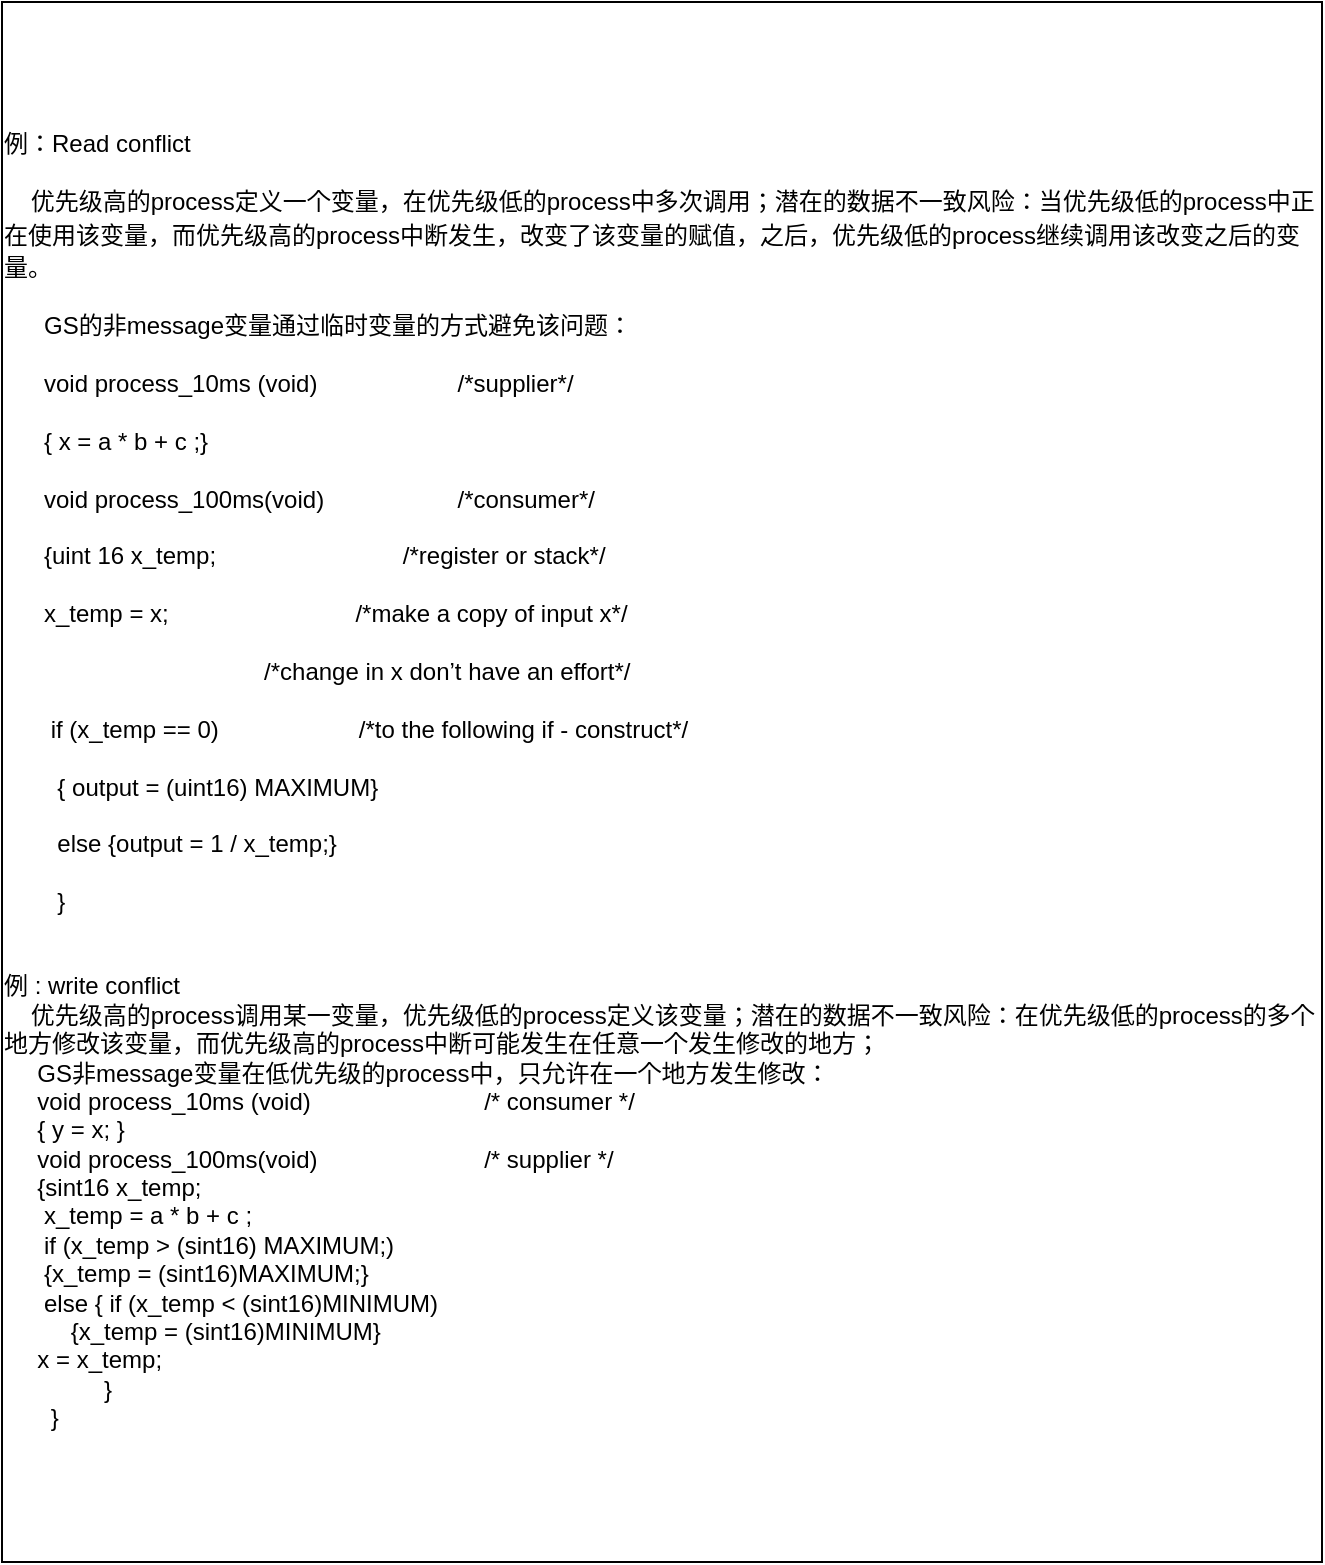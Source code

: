 <mxfile version="21.6.9" type="github">
  <diagram name="第 1 页" id="eNavZxzioDSDNHBg3sO3">
    <mxGraphModel dx="794" dy="1647" grid="1" gridSize="10" guides="1" tooltips="1" connect="1" arrows="1" fold="1" page="1" pageScale="1" pageWidth="827" pageHeight="1169" math="0" shadow="0">
      <root>
        <mxCell id="0" />
        <mxCell id="1" parent="0" />
        <mxCell id="dZooPLLXQe413P6dKxfY-1" value="&lt;p style=&quot;text-align: left; line-height: 140%;&quot; class=&quot;MsoNormal&quot;&gt;例：Read conflict&lt;/p&gt;&lt;p style=&quot;text-align: left; line-height: 140%;&quot; class=&quot;MsoNormal&quot;&gt;&amp;nbsp; &amp;nbsp; 优先级高的process定义一个变量，在优先级低的process中多次调用；潜在的数据不一致风险：当优先级低的process中正在使用该变量，而优先级高的process中断发生，改变了该变量的赋值，之后，优先级低的process继续调用该改变之后的变量。&lt;/p&gt;&lt;p style=&quot;text-align: left; line-height: 140%;&quot; class=&quot;MsoNormal&quot;&gt;&amp;nbsp; &amp;nbsp; &amp;nbsp; GS的非message变量通过临时变量的方式避免该问题：&lt;/p&gt;&lt;p style=&quot;text-align: left; line-height: 140%;&quot; class=&quot;MsoNormal&quot;&gt;&amp;nbsp; &amp;nbsp; &amp;nbsp; void process_10ms (void)&amp;nbsp; &amp;nbsp; &amp;nbsp; &amp;nbsp; &amp;nbsp; &amp;nbsp; &amp;nbsp; &amp;nbsp; &amp;nbsp; &amp;nbsp; &amp;nbsp;/*supplier*/&lt;/p&gt;&lt;p style=&quot;text-align: left; line-height: 140%;&quot; class=&quot;MsoNormal&quot;&gt;&amp;nbsp; &amp;nbsp; &amp;nbsp; { x = a * b + c ;}&lt;/p&gt;&lt;p style=&quot;text-align: left; line-height: 140%;&quot; class=&quot;MsoNormal&quot;&gt;&amp;nbsp; &amp;nbsp; &amp;nbsp; void process_100ms(void)&amp;nbsp; &amp;nbsp; &amp;nbsp; &amp;nbsp; &amp;nbsp; &amp;nbsp; &amp;nbsp; &amp;nbsp; &amp;nbsp; &amp;nbsp; /*consumer*/&lt;/p&gt;&lt;p style=&quot;text-align: left; line-height: 140%;&quot; class=&quot;MsoNormal&quot;&gt;&amp;nbsp; &amp;nbsp; &amp;nbsp; {uint 16 x_temp;&amp;nbsp; &amp;nbsp; &amp;nbsp; &amp;nbsp; &amp;nbsp; &amp;nbsp; &amp;nbsp; &amp;nbsp; &amp;nbsp; &amp;nbsp; &amp;nbsp; &amp;nbsp; &amp;nbsp; &amp;nbsp; /*register or stack*/&lt;/p&gt;&lt;p style=&quot;text-align: left; line-height: 140%;&quot; class=&quot;MsoNormal&quot;&gt;&amp;nbsp; &amp;nbsp; &amp;nbsp; x_temp = x;&amp;nbsp; &amp;nbsp; &amp;nbsp; &amp;nbsp; &amp;nbsp; &amp;nbsp; &amp;nbsp; &amp;nbsp; &amp;nbsp; &amp;nbsp; &amp;nbsp; &amp;nbsp; &amp;nbsp; &amp;nbsp; /*make a copy of input x*/&amp;nbsp;&amp;nbsp;&lt;/p&gt;&lt;p style=&quot;text-align: left; line-height: 140%;&quot; class=&quot;MsoNormal&quot;&gt;&amp;nbsp; &amp;nbsp; &amp;nbsp; &amp;nbsp; &amp;nbsp; &amp;nbsp; &amp;nbsp; &amp;nbsp; &amp;nbsp; &amp;nbsp; &amp;nbsp; &amp;nbsp; &amp;nbsp; &amp;nbsp; &amp;nbsp; &amp;nbsp; &amp;nbsp; &amp;nbsp; &amp;nbsp; &amp;nbsp;/*change in x don’t have an effort*/&amp;nbsp; &amp;nbsp; &amp;nbsp; &amp;nbsp; &amp;nbsp; &amp;nbsp; &amp;nbsp; &amp;nbsp; &amp;nbsp; &amp;nbsp; &amp;nbsp; &amp;nbsp; &amp;nbsp; &amp;nbsp; &amp;nbsp; &amp;nbsp; &amp;nbsp; &amp;nbsp; &amp;nbsp; &amp;nbsp; &amp;nbsp; &amp;nbsp; &amp;nbsp; &amp;nbsp; &amp;nbsp; &amp;nbsp; &amp;nbsp; &amp;nbsp; &amp;nbsp; &amp;nbsp; &amp;nbsp; &amp;nbsp; &amp;nbsp; &amp;nbsp; &amp;nbsp; &amp;nbsp; &amp;nbsp; &amp;nbsp; &amp;nbsp; &amp;nbsp; &amp;nbsp; &amp;nbsp; &amp;nbsp; &amp;nbsp; &amp;nbsp; &amp;nbsp; &amp;nbsp; &amp;nbsp; &amp;nbsp; &amp;nbsp;&lt;/p&gt;&lt;p style=&quot;text-align: left; line-height: 140%;&quot; class=&quot;MsoNormal&quot;&gt;&amp;nbsp; &amp;nbsp; &amp;nbsp; &amp;nbsp;if (x_temp == 0)&amp;nbsp; &amp;nbsp; &amp;nbsp; &amp;nbsp; &amp;nbsp; &amp;nbsp; &amp;nbsp; &amp;nbsp; &amp;nbsp; &amp;nbsp; &amp;nbsp;/*to the following if - construct*/&amp;nbsp; &amp;nbsp; &amp;nbsp; &amp;nbsp; &amp;nbsp; &amp;nbsp; &amp;nbsp; &amp;nbsp; &amp;nbsp; &amp;nbsp; &amp;nbsp; &amp;nbsp; &amp;nbsp;&amp;nbsp;&lt;/p&gt;&lt;p style=&quot;text-align: left; line-height: 140%;&quot; class=&quot;MsoNormal&quot;&gt;&amp;nbsp; &amp;nbsp; &amp;nbsp; &amp;nbsp; { output = (uint16) MAXIMUM}&lt;/p&gt;&lt;p style=&quot;text-align: left; line-height: 140%;&quot; class=&quot;MsoNormal&quot;&gt;&amp;nbsp; &amp;nbsp; &amp;nbsp; &amp;nbsp; else {output = 1 / x_temp;}&lt;/p&gt;&lt;p style=&quot;text-align: left; line-height: 140%;&quot; class=&quot;MsoNormal&quot;&gt;&amp;nbsp; &amp;nbsp; &amp;nbsp; &amp;nbsp; }&lt;/p&gt;&lt;div style=&quot;text-align: left;&quot;&gt;&lt;br&gt;&lt;/div&gt;&lt;div style=&quot;text-align: left;&quot;&gt;&lt;div&gt;例 : write conflict&lt;/div&gt;&lt;div&gt;&amp;nbsp; &amp;nbsp; 优先级高的process调用某一变量，优先级低的process定义该变量；潜在的数据不一致风险：在优先级低的process的多个地方修改该变量，而优先级高的process中断可能发生在任意一个发生修改的地方；&lt;/div&gt;&lt;div&gt;&amp;nbsp; &amp;nbsp; &amp;nbsp;GS非message变量在低优先级的process中，只允许在一个地方发生修改：&lt;/div&gt;&lt;div&gt;&amp;nbsp; &amp;nbsp; &amp;nbsp;void process_10ms (void)&amp;nbsp; &amp;nbsp; &amp;nbsp; &amp;nbsp; &amp;nbsp; &amp;nbsp; &amp;nbsp; &amp;nbsp; &amp;nbsp; &amp;nbsp; &amp;nbsp; &amp;nbsp; &amp;nbsp; /* consumer */&lt;/div&gt;&lt;div&gt;&amp;nbsp; &amp;nbsp; &amp;nbsp;{ y = x; }&lt;/div&gt;&lt;div&gt;&amp;nbsp; &amp;nbsp; &amp;nbsp;void process_100ms(void)&amp;nbsp; &amp;nbsp; &amp;nbsp; &amp;nbsp; &amp;nbsp; &amp;nbsp; &amp;nbsp; &amp;nbsp; &amp;nbsp; &amp;nbsp; &amp;nbsp; &amp;nbsp; &amp;nbsp;/* supplier */&lt;/div&gt;&lt;div&gt;&amp;nbsp; &amp;nbsp; &amp;nbsp;{sint16 x_temp;&lt;/div&gt;&lt;div&gt;&amp;nbsp; &amp;nbsp; &amp;nbsp; x_temp = a * b + c ;&lt;/div&gt;&lt;div&gt;&amp;nbsp; &amp;nbsp; &amp;nbsp; if (x_temp &amp;gt; (sint16) MAXIMUM;)&amp;nbsp;&lt;/div&gt;&lt;div&gt;&amp;nbsp; &amp;nbsp; &amp;nbsp; {x_temp = (sint16)MAXIMUM;}&lt;/div&gt;&lt;div&gt;&amp;nbsp; &amp;nbsp; &amp;nbsp; else { if (x_temp &amp;lt; (sint16)MINIMUM)&lt;/div&gt;&lt;div&gt;&amp;nbsp; &amp;nbsp; &amp;nbsp; &amp;nbsp; &amp;nbsp; {x_temp = (sint16)MINIMUM}&lt;/div&gt;&lt;div&gt;&amp;nbsp; &amp;nbsp; &amp;nbsp;x = x_temp;&lt;/div&gt;&lt;div&gt;&amp;nbsp; &amp;nbsp; &amp;nbsp; &amp;nbsp; &amp;nbsp; &amp;nbsp; &amp;nbsp; &amp;nbsp;}&lt;/div&gt;&lt;div&gt;&amp;nbsp; &amp;nbsp; &amp;nbsp; &amp;nbsp;}&lt;/div&gt;&lt;div&gt;&lt;br&gt;&lt;/div&gt;&lt;/div&gt;" style="rounded=0;whiteSpace=wrap;html=1;" vertex="1" parent="1">
          <mxGeometry x="110" y="-860" width="660" height="780" as="geometry" />
        </mxCell>
      </root>
    </mxGraphModel>
  </diagram>
</mxfile>
